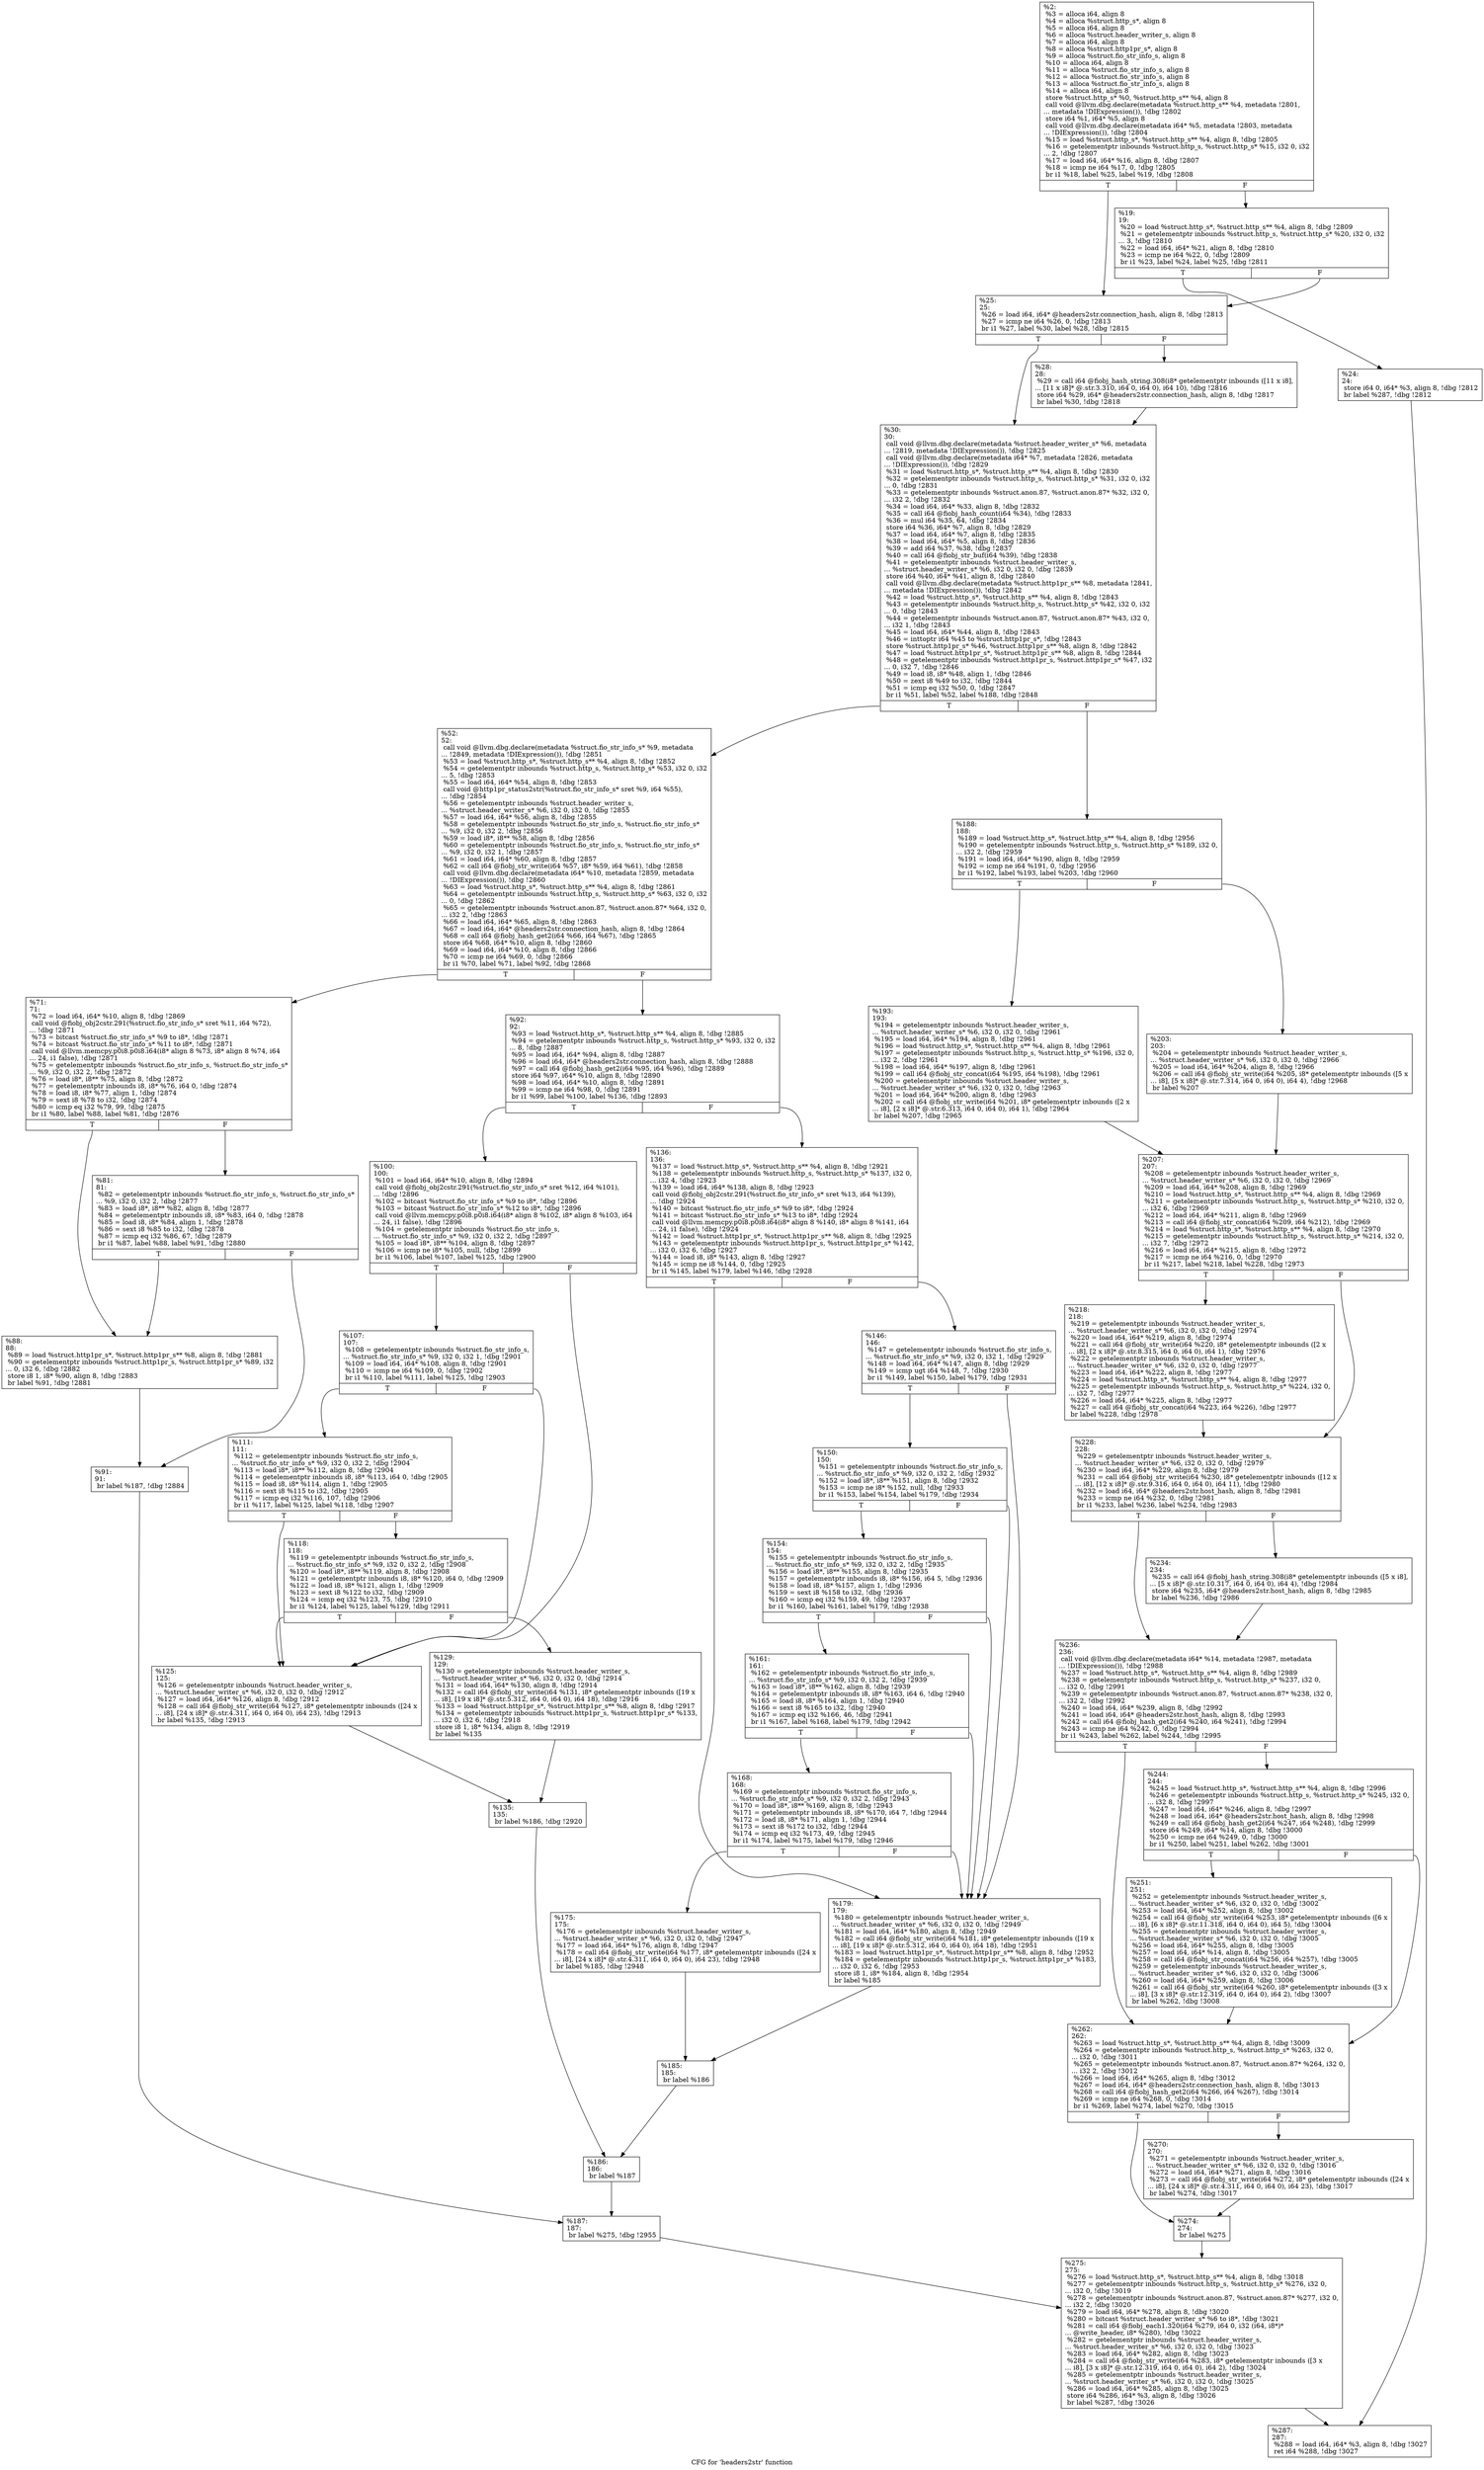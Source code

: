 digraph "CFG for 'headers2str' function" {
	label="CFG for 'headers2str' function";

	Node0x5568521c0550 [shape=record,label="{%2:\l  %3 = alloca i64, align 8\l  %4 = alloca %struct.http_s*, align 8\l  %5 = alloca i64, align 8\l  %6 = alloca %struct.header_writer_s, align 8\l  %7 = alloca i64, align 8\l  %8 = alloca %struct.http1pr_s*, align 8\l  %9 = alloca %struct.fio_str_info_s, align 8\l  %10 = alloca i64, align 8\l  %11 = alloca %struct.fio_str_info_s, align 8\l  %12 = alloca %struct.fio_str_info_s, align 8\l  %13 = alloca %struct.fio_str_info_s, align 8\l  %14 = alloca i64, align 8\l  store %struct.http_s* %0, %struct.http_s** %4, align 8\l  call void @llvm.dbg.declare(metadata %struct.http_s** %4, metadata !2801,\l... metadata !DIExpression()), !dbg !2802\l  store i64 %1, i64* %5, align 8\l  call void @llvm.dbg.declare(metadata i64* %5, metadata !2803, metadata\l... !DIExpression()), !dbg !2804\l  %15 = load %struct.http_s*, %struct.http_s** %4, align 8, !dbg !2805\l  %16 = getelementptr inbounds %struct.http_s, %struct.http_s* %15, i32 0, i32\l... 2, !dbg !2807\l  %17 = load i64, i64* %16, align 8, !dbg !2807\l  %18 = icmp ne i64 %17, 0, !dbg !2805\l  br i1 %18, label %25, label %19, !dbg !2808\l|{<s0>T|<s1>F}}"];
	Node0x5568521c0550:s0 -> Node0x5568521c0f70;
	Node0x5568521c0550:s1 -> Node0x5568521c0ed0;
	Node0x5568521c0ed0 [shape=record,label="{%19:\l19:                                               \l  %20 = load %struct.http_s*, %struct.http_s** %4, align 8, !dbg !2809\l  %21 = getelementptr inbounds %struct.http_s, %struct.http_s* %20, i32 0, i32\l... 3, !dbg !2810\l  %22 = load i64, i64* %21, align 8, !dbg !2810\l  %23 = icmp ne i64 %22, 0, !dbg !2809\l  br i1 %23, label %24, label %25, !dbg !2811\l|{<s0>T|<s1>F}}"];
	Node0x5568521c0ed0:s0 -> Node0x5568521c0f20;
	Node0x5568521c0ed0:s1 -> Node0x5568521c0f70;
	Node0x5568521c0f20 [shape=record,label="{%24:\l24:                                               \l  store i64 0, i64* %3, align 8, !dbg !2812\l  br label %287, !dbg !2812\l}"];
	Node0x5568521c0f20 -> Node0x5568521c1c40;
	Node0x5568521c0f70 [shape=record,label="{%25:\l25:                                               \l  %26 = load i64, i64* @headers2str.connection_hash, align 8, !dbg !2813\l  %27 = icmp ne i64 %26, 0, !dbg !2813\l  br i1 %27, label %30, label %28, !dbg !2815\l|{<s0>T|<s1>F}}"];
	Node0x5568521c0f70:s0 -> Node0x5568521c1010;
	Node0x5568521c0f70:s1 -> Node0x5568521c0fc0;
	Node0x5568521c0fc0 [shape=record,label="{%28:\l28:                                               \l  %29 = call i64 @fiobj_hash_string.308(i8* getelementptr inbounds ([11 x i8],\l... [11 x i8]* @.str.3.310, i64 0, i64 0), i64 10), !dbg !2816\l  store i64 %29, i64* @headers2str.connection_hash, align 8, !dbg !2817\l  br label %30, !dbg !2818\l}"];
	Node0x5568521c0fc0 -> Node0x5568521c1010;
	Node0x5568521c1010 [shape=record,label="{%30:\l30:                                               \l  call void @llvm.dbg.declare(metadata %struct.header_writer_s* %6, metadata\l... !2819, metadata !DIExpression()), !dbg !2825\l  call void @llvm.dbg.declare(metadata i64* %7, metadata !2826, metadata\l... !DIExpression()), !dbg !2829\l  %31 = load %struct.http_s*, %struct.http_s** %4, align 8, !dbg !2830\l  %32 = getelementptr inbounds %struct.http_s, %struct.http_s* %31, i32 0, i32\l... 0, !dbg !2831\l  %33 = getelementptr inbounds %struct.anon.87, %struct.anon.87* %32, i32 0,\l... i32 2, !dbg !2832\l  %34 = load i64, i64* %33, align 8, !dbg !2832\l  %35 = call i64 @fiobj_hash_count(i64 %34), !dbg !2833\l  %36 = mul i64 %35, 64, !dbg !2834\l  store i64 %36, i64* %7, align 8, !dbg !2829\l  %37 = load i64, i64* %7, align 8, !dbg !2835\l  %38 = load i64, i64* %5, align 8, !dbg !2836\l  %39 = add i64 %37, %38, !dbg !2837\l  %40 = call i64 @fiobj_str_buf(i64 %39), !dbg !2838\l  %41 = getelementptr inbounds %struct.header_writer_s,\l... %struct.header_writer_s* %6, i32 0, i32 0, !dbg !2839\l  store i64 %40, i64* %41, align 8, !dbg !2840\l  call void @llvm.dbg.declare(metadata %struct.http1pr_s** %8, metadata !2841,\l... metadata !DIExpression()), !dbg !2842\l  %42 = load %struct.http_s*, %struct.http_s** %4, align 8, !dbg !2843\l  %43 = getelementptr inbounds %struct.http_s, %struct.http_s* %42, i32 0, i32\l... 0, !dbg !2843\l  %44 = getelementptr inbounds %struct.anon.87, %struct.anon.87* %43, i32 0,\l... i32 1, !dbg !2843\l  %45 = load i64, i64* %44, align 8, !dbg !2843\l  %46 = inttoptr i64 %45 to %struct.http1pr_s*, !dbg !2843\l  store %struct.http1pr_s* %46, %struct.http1pr_s** %8, align 8, !dbg !2842\l  %47 = load %struct.http1pr_s*, %struct.http1pr_s** %8, align 8, !dbg !2844\l  %48 = getelementptr inbounds %struct.http1pr_s, %struct.http1pr_s* %47, i32\l... 0, i32 7, !dbg !2846\l  %49 = load i8, i8* %48, align 1, !dbg !2846\l  %50 = zext i8 %49 to i32, !dbg !2844\l  %51 = icmp eq i32 %50, 0, !dbg !2847\l  br i1 %51, label %52, label %188, !dbg !2848\l|{<s0>T|<s1>F}}"];
	Node0x5568521c1010:s0 -> Node0x5568521c1060;
	Node0x5568521c1010:s1 -> Node0x5568521c17e0;
	Node0x5568521c1060 [shape=record,label="{%52:\l52:                                               \l  call void @llvm.dbg.declare(metadata %struct.fio_str_info_s* %9, metadata\l... !2849, metadata !DIExpression()), !dbg !2851\l  %53 = load %struct.http_s*, %struct.http_s** %4, align 8, !dbg !2852\l  %54 = getelementptr inbounds %struct.http_s, %struct.http_s* %53, i32 0, i32\l... 5, !dbg !2853\l  %55 = load i64, i64* %54, align 8, !dbg !2853\l  call void @http1pr_status2str(%struct.fio_str_info_s* sret %9, i64 %55),\l... !dbg !2854\l  %56 = getelementptr inbounds %struct.header_writer_s,\l... %struct.header_writer_s* %6, i32 0, i32 0, !dbg !2855\l  %57 = load i64, i64* %56, align 8, !dbg !2855\l  %58 = getelementptr inbounds %struct.fio_str_info_s, %struct.fio_str_info_s*\l... %9, i32 0, i32 2, !dbg !2856\l  %59 = load i8*, i8** %58, align 8, !dbg !2856\l  %60 = getelementptr inbounds %struct.fio_str_info_s, %struct.fio_str_info_s*\l... %9, i32 0, i32 1, !dbg !2857\l  %61 = load i64, i64* %60, align 8, !dbg !2857\l  %62 = call i64 @fiobj_str_write(i64 %57, i8* %59, i64 %61), !dbg !2858\l  call void @llvm.dbg.declare(metadata i64* %10, metadata !2859, metadata\l... !DIExpression()), !dbg !2860\l  %63 = load %struct.http_s*, %struct.http_s** %4, align 8, !dbg !2861\l  %64 = getelementptr inbounds %struct.http_s, %struct.http_s* %63, i32 0, i32\l... 0, !dbg !2862\l  %65 = getelementptr inbounds %struct.anon.87, %struct.anon.87* %64, i32 0,\l... i32 2, !dbg !2863\l  %66 = load i64, i64* %65, align 8, !dbg !2863\l  %67 = load i64, i64* @headers2str.connection_hash, align 8, !dbg !2864\l  %68 = call i64 @fiobj_hash_get2(i64 %66, i64 %67), !dbg !2865\l  store i64 %68, i64* %10, align 8, !dbg !2860\l  %69 = load i64, i64* %10, align 8, !dbg !2866\l  %70 = icmp ne i64 %69, 0, !dbg !2866\l  br i1 %70, label %71, label %92, !dbg !2868\l|{<s0>T|<s1>F}}"];
	Node0x5568521c1060:s0 -> Node0x5568521c10b0;
	Node0x5568521c1060:s1 -> Node0x5568521c11f0;
	Node0x5568521c10b0 [shape=record,label="{%71:\l71:                                               \l  %72 = load i64, i64* %10, align 8, !dbg !2869\l  call void @fiobj_obj2cstr.291(%struct.fio_str_info_s* sret %11, i64 %72),\l... !dbg !2871\l  %73 = bitcast %struct.fio_str_info_s* %9 to i8*, !dbg !2871\l  %74 = bitcast %struct.fio_str_info_s* %11 to i8*, !dbg !2871\l  call void @llvm.memcpy.p0i8.p0i8.i64(i8* align 8 %73, i8* align 8 %74, i64\l... 24, i1 false), !dbg !2871\l  %75 = getelementptr inbounds %struct.fio_str_info_s, %struct.fio_str_info_s*\l... %9, i32 0, i32 2, !dbg !2872\l  %76 = load i8*, i8** %75, align 8, !dbg !2872\l  %77 = getelementptr inbounds i8, i8* %76, i64 0, !dbg !2874\l  %78 = load i8, i8* %77, align 1, !dbg !2874\l  %79 = sext i8 %78 to i32, !dbg !2874\l  %80 = icmp eq i32 %79, 99, !dbg !2875\l  br i1 %80, label %88, label %81, !dbg !2876\l|{<s0>T|<s1>F}}"];
	Node0x5568521c10b0:s0 -> Node0x5568521c1150;
	Node0x5568521c10b0:s1 -> Node0x5568521c1100;
	Node0x5568521c1100 [shape=record,label="{%81:\l81:                                               \l  %82 = getelementptr inbounds %struct.fio_str_info_s, %struct.fio_str_info_s*\l... %9, i32 0, i32 2, !dbg !2877\l  %83 = load i8*, i8** %82, align 8, !dbg !2877\l  %84 = getelementptr inbounds i8, i8* %83, i64 0, !dbg !2878\l  %85 = load i8, i8* %84, align 1, !dbg !2878\l  %86 = sext i8 %85 to i32, !dbg !2878\l  %87 = icmp eq i32 %86, 67, !dbg !2879\l  br i1 %87, label %88, label %91, !dbg !2880\l|{<s0>T|<s1>F}}"];
	Node0x5568521c1100:s0 -> Node0x5568521c1150;
	Node0x5568521c1100:s1 -> Node0x5568521c11a0;
	Node0x5568521c1150 [shape=record,label="{%88:\l88:                                               \l  %89 = load %struct.http1pr_s*, %struct.http1pr_s** %8, align 8, !dbg !2881\l  %90 = getelementptr inbounds %struct.http1pr_s, %struct.http1pr_s* %89, i32\l... 0, i32 6, !dbg !2882\l  store i8 1, i8* %90, align 8, !dbg !2883\l  br label %91, !dbg !2881\l}"];
	Node0x5568521c1150 -> Node0x5568521c11a0;
	Node0x5568521c11a0 [shape=record,label="{%91:\l91:                                               \l  br label %187, !dbg !2884\l}"];
	Node0x5568521c11a0 -> Node0x5568521c1790;
	Node0x5568521c11f0 [shape=record,label="{%92:\l92:                                               \l  %93 = load %struct.http_s*, %struct.http_s** %4, align 8, !dbg !2885\l  %94 = getelementptr inbounds %struct.http_s, %struct.http_s* %93, i32 0, i32\l... 8, !dbg !2887\l  %95 = load i64, i64* %94, align 8, !dbg !2887\l  %96 = load i64, i64* @headers2str.connection_hash, align 8, !dbg !2888\l  %97 = call i64 @fiobj_hash_get2(i64 %95, i64 %96), !dbg !2889\l  store i64 %97, i64* %10, align 8, !dbg !2890\l  %98 = load i64, i64* %10, align 8, !dbg !2891\l  %99 = icmp ne i64 %98, 0, !dbg !2891\l  br i1 %99, label %100, label %136, !dbg !2893\l|{<s0>T|<s1>F}}"];
	Node0x5568521c11f0:s0 -> Node0x5568521c1240;
	Node0x5568521c11f0:s1 -> Node0x5568521c1470;
	Node0x5568521c1240 [shape=record,label="{%100:\l100:                                              \l  %101 = load i64, i64* %10, align 8, !dbg !2894\l  call void @fiobj_obj2cstr.291(%struct.fio_str_info_s* sret %12, i64 %101),\l... !dbg !2896\l  %102 = bitcast %struct.fio_str_info_s* %9 to i8*, !dbg !2896\l  %103 = bitcast %struct.fio_str_info_s* %12 to i8*, !dbg !2896\l  call void @llvm.memcpy.p0i8.p0i8.i64(i8* align 8 %102, i8* align 8 %103, i64\l... 24, i1 false), !dbg !2896\l  %104 = getelementptr inbounds %struct.fio_str_info_s,\l... %struct.fio_str_info_s* %9, i32 0, i32 2, !dbg !2897\l  %105 = load i8*, i8** %104, align 8, !dbg !2897\l  %106 = icmp ne i8* %105, null, !dbg !2899\l  br i1 %106, label %107, label %125, !dbg !2900\l|{<s0>T|<s1>F}}"];
	Node0x5568521c1240:s0 -> Node0x5568521c1290;
	Node0x5568521c1240:s1 -> Node0x5568521c1380;
	Node0x5568521c1290 [shape=record,label="{%107:\l107:                                              \l  %108 = getelementptr inbounds %struct.fio_str_info_s,\l... %struct.fio_str_info_s* %9, i32 0, i32 1, !dbg !2901\l  %109 = load i64, i64* %108, align 8, !dbg !2901\l  %110 = icmp ne i64 %109, 0, !dbg !2902\l  br i1 %110, label %111, label %125, !dbg !2903\l|{<s0>T|<s1>F}}"];
	Node0x5568521c1290:s0 -> Node0x5568521c12e0;
	Node0x5568521c1290:s1 -> Node0x5568521c1380;
	Node0x5568521c12e0 [shape=record,label="{%111:\l111:                                              \l  %112 = getelementptr inbounds %struct.fio_str_info_s,\l... %struct.fio_str_info_s* %9, i32 0, i32 2, !dbg !2904\l  %113 = load i8*, i8** %112, align 8, !dbg !2904\l  %114 = getelementptr inbounds i8, i8* %113, i64 0, !dbg !2905\l  %115 = load i8, i8* %114, align 1, !dbg !2905\l  %116 = sext i8 %115 to i32, !dbg !2905\l  %117 = icmp eq i32 %116, 107, !dbg !2906\l  br i1 %117, label %125, label %118, !dbg !2907\l|{<s0>T|<s1>F}}"];
	Node0x5568521c12e0:s0 -> Node0x5568521c1380;
	Node0x5568521c12e0:s1 -> Node0x5568521c1330;
	Node0x5568521c1330 [shape=record,label="{%118:\l118:                                              \l  %119 = getelementptr inbounds %struct.fio_str_info_s,\l... %struct.fio_str_info_s* %9, i32 0, i32 2, !dbg !2908\l  %120 = load i8*, i8** %119, align 8, !dbg !2908\l  %121 = getelementptr inbounds i8, i8* %120, i64 0, !dbg !2909\l  %122 = load i8, i8* %121, align 1, !dbg !2909\l  %123 = sext i8 %122 to i32, !dbg !2909\l  %124 = icmp eq i32 %123, 75, !dbg !2910\l  br i1 %124, label %125, label %129, !dbg !2911\l|{<s0>T|<s1>F}}"];
	Node0x5568521c1330:s0 -> Node0x5568521c1380;
	Node0x5568521c1330:s1 -> Node0x5568521c13d0;
	Node0x5568521c1380 [shape=record,label="{%125:\l125:                                              \l  %126 = getelementptr inbounds %struct.header_writer_s,\l... %struct.header_writer_s* %6, i32 0, i32 0, !dbg !2912\l  %127 = load i64, i64* %126, align 8, !dbg !2912\l  %128 = call i64 @fiobj_str_write(i64 %127, i8* getelementptr inbounds ([24 x\l... i8], [24 x i8]* @.str.4.311, i64 0, i64 0), i64 23), !dbg !2913\l  br label %135, !dbg !2913\l}"];
	Node0x5568521c1380 -> Node0x5568521c1420;
	Node0x5568521c13d0 [shape=record,label="{%129:\l129:                                              \l  %130 = getelementptr inbounds %struct.header_writer_s,\l... %struct.header_writer_s* %6, i32 0, i32 0, !dbg !2914\l  %131 = load i64, i64* %130, align 8, !dbg !2914\l  %132 = call i64 @fiobj_str_write(i64 %131, i8* getelementptr inbounds ([19 x\l... i8], [19 x i8]* @.str.5.312, i64 0, i64 0), i64 18), !dbg !2916\l  %133 = load %struct.http1pr_s*, %struct.http1pr_s** %8, align 8, !dbg !2917\l  %134 = getelementptr inbounds %struct.http1pr_s, %struct.http1pr_s* %133,\l... i32 0, i32 6, !dbg !2918\l  store i8 1, i8* %134, align 8, !dbg !2919\l  br label %135\l}"];
	Node0x5568521c13d0 -> Node0x5568521c1420;
	Node0x5568521c1420 [shape=record,label="{%135:\l135:                                              \l  br label %186, !dbg !2920\l}"];
	Node0x5568521c1420 -> Node0x5568521c1740;
	Node0x5568521c1470 [shape=record,label="{%136:\l136:                                              \l  %137 = load %struct.http_s*, %struct.http_s** %4, align 8, !dbg !2921\l  %138 = getelementptr inbounds %struct.http_s, %struct.http_s* %137, i32 0,\l... i32 4, !dbg !2923\l  %139 = load i64, i64* %138, align 8, !dbg !2923\l  call void @fiobj_obj2cstr.291(%struct.fio_str_info_s* sret %13, i64 %139),\l... !dbg !2924\l  %140 = bitcast %struct.fio_str_info_s* %9 to i8*, !dbg !2924\l  %141 = bitcast %struct.fio_str_info_s* %13 to i8*, !dbg !2924\l  call void @llvm.memcpy.p0i8.p0i8.i64(i8* align 8 %140, i8* align 8 %141, i64\l... 24, i1 false), !dbg !2924\l  %142 = load %struct.http1pr_s*, %struct.http1pr_s** %8, align 8, !dbg !2925\l  %143 = getelementptr inbounds %struct.http1pr_s, %struct.http1pr_s* %142,\l... i32 0, i32 6, !dbg !2927\l  %144 = load i8, i8* %143, align 8, !dbg !2927\l  %145 = icmp ne i8 %144, 0, !dbg !2925\l  br i1 %145, label %179, label %146, !dbg !2928\l|{<s0>T|<s1>F}}"];
	Node0x5568521c1470:s0 -> Node0x5568521c16a0;
	Node0x5568521c1470:s1 -> Node0x5568521c14c0;
	Node0x5568521c14c0 [shape=record,label="{%146:\l146:                                              \l  %147 = getelementptr inbounds %struct.fio_str_info_s,\l... %struct.fio_str_info_s* %9, i32 0, i32 1, !dbg !2929\l  %148 = load i64, i64* %147, align 8, !dbg !2929\l  %149 = icmp ugt i64 %148, 7, !dbg !2930\l  br i1 %149, label %150, label %179, !dbg !2931\l|{<s0>T|<s1>F}}"];
	Node0x5568521c14c0:s0 -> Node0x5568521c1510;
	Node0x5568521c14c0:s1 -> Node0x5568521c16a0;
	Node0x5568521c1510 [shape=record,label="{%150:\l150:                                              \l  %151 = getelementptr inbounds %struct.fio_str_info_s,\l... %struct.fio_str_info_s* %9, i32 0, i32 2, !dbg !2932\l  %152 = load i8*, i8** %151, align 8, !dbg !2932\l  %153 = icmp ne i8* %152, null, !dbg !2933\l  br i1 %153, label %154, label %179, !dbg !2934\l|{<s0>T|<s1>F}}"];
	Node0x5568521c1510:s0 -> Node0x5568521c1560;
	Node0x5568521c1510:s1 -> Node0x5568521c16a0;
	Node0x5568521c1560 [shape=record,label="{%154:\l154:                                              \l  %155 = getelementptr inbounds %struct.fio_str_info_s,\l... %struct.fio_str_info_s* %9, i32 0, i32 2, !dbg !2935\l  %156 = load i8*, i8** %155, align 8, !dbg !2935\l  %157 = getelementptr inbounds i8, i8* %156, i64 5, !dbg !2936\l  %158 = load i8, i8* %157, align 1, !dbg !2936\l  %159 = sext i8 %158 to i32, !dbg !2936\l  %160 = icmp eq i32 %159, 49, !dbg !2937\l  br i1 %160, label %161, label %179, !dbg !2938\l|{<s0>T|<s1>F}}"];
	Node0x5568521c1560:s0 -> Node0x5568521c15b0;
	Node0x5568521c1560:s1 -> Node0x5568521c16a0;
	Node0x5568521c15b0 [shape=record,label="{%161:\l161:                                              \l  %162 = getelementptr inbounds %struct.fio_str_info_s,\l... %struct.fio_str_info_s* %9, i32 0, i32 2, !dbg !2939\l  %163 = load i8*, i8** %162, align 8, !dbg !2939\l  %164 = getelementptr inbounds i8, i8* %163, i64 6, !dbg !2940\l  %165 = load i8, i8* %164, align 1, !dbg !2940\l  %166 = sext i8 %165 to i32, !dbg !2940\l  %167 = icmp eq i32 %166, 46, !dbg !2941\l  br i1 %167, label %168, label %179, !dbg !2942\l|{<s0>T|<s1>F}}"];
	Node0x5568521c15b0:s0 -> Node0x5568521c1600;
	Node0x5568521c15b0:s1 -> Node0x5568521c16a0;
	Node0x5568521c1600 [shape=record,label="{%168:\l168:                                              \l  %169 = getelementptr inbounds %struct.fio_str_info_s,\l... %struct.fio_str_info_s* %9, i32 0, i32 2, !dbg !2943\l  %170 = load i8*, i8** %169, align 8, !dbg !2943\l  %171 = getelementptr inbounds i8, i8* %170, i64 7, !dbg !2944\l  %172 = load i8, i8* %171, align 1, !dbg !2944\l  %173 = sext i8 %172 to i32, !dbg !2944\l  %174 = icmp eq i32 %173, 49, !dbg !2945\l  br i1 %174, label %175, label %179, !dbg !2946\l|{<s0>T|<s1>F}}"];
	Node0x5568521c1600:s0 -> Node0x5568521c1650;
	Node0x5568521c1600:s1 -> Node0x5568521c16a0;
	Node0x5568521c1650 [shape=record,label="{%175:\l175:                                              \l  %176 = getelementptr inbounds %struct.header_writer_s,\l... %struct.header_writer_s* %6, i32 0, i32 0, !dbg !2947\l  %177 = load i64, i64* %176, align 8, !dbg !2947\l  %178 = call i64 @fiobj_str_write(i64 %177, i8* getelementptr inbounds ([24 x\l... i8], [24 x i8]* @.str.4.311, i64 0, i64 0), i64 23), !dbg !2948\l  br label %185, !dbg !2948\l}"];
	Node0x5568521c1650 -> Node0x5568521c16f0;
	Node0x5568521c16a0 [shape=record,label="{%179:\l179:                                              \l  %180 = getelementptr inbounds %struct.header_writer_s,\l... %struct.header_writer_s* %6, i32 0, i32 0, !dbg !2949\l  %181 = load i64, i64* %180, align 8, !dbg !2949\l  %182 = call i64 @fiobj_str_write(i64 %181, i8* getelementptr inbounds ([19 x\l... i8], [19 x i8]* @.str.5.312, i64 0, i64 0), i64 18), !dbg !2951\l  %183 = load %struct.http1pr_s*, %struct.http1pr_s** %8, align 8, !dbg !2952\l  %184 = getelementptr inbounds %struct.http1pr_s, %struct.http1pr_s* %183,\l... i32 0, i32 6, !dbg !2953\l  store i8 1, i8* %184, align 8, !dbg !2954\l  br label %185\l}"];
	Node0x5568521c16a0 -> Node0x5568521c16f0;
	Node0x5568521c16f0 [shape=record,label="{%185:\l185:                                              \l  br label %186\l}"];
	Node0x5568521c16f0 -> Node0x5568521c1740;
	Node0x5568521c1740 [shape=record,label="{%186:\l186:                                              \l  br label %187\l}"];
	Node0x5568521c1740 -> Node0x5568521c1790;
	Node0x5568521c1790 [shape=record,label="{%187:\l187:                                              \l  br label %275, !dbg !2955\l}"];
	Node0x5568521c1790 -> Node0x5568521c1bf0;
	Node0x5568521c17e0 [shape=record,label="{%188:\l188:                                              \l  %189 = load %struct.http_s*, %struct.http_s** %4, align 8, !dbg !2956\l  %190 = getelementptr inbounds %struct.http_s, %struct.http_s* %189, i32 0,\l... i32 2, !dbg !2959\l  %191 = load i64, i64* %190, align 8, !dbg !2959\l  %192 = icmp ne i64 %191, 0, !dbg !2956\l  br i1 %192, label %193, label %203, !dbg !2960\l|{<s0>T|<s1>F}}"];
	Node0x5568521c17e0:s0 -> Node0x5568521c1830;
	Node0x5568521c17e0:s1 -> Node0x5568521c1880;
	Node0x5568521c1830 [shape=record,label="{%193:\l193:                                              \l  %194 = getelementptr inbounds %struct.header_writer_s,\l... %struct.header_writer_s* %6, i32 0, i32 0, !dbg !2961\l  %195 = load i64, i64* %194, align 8, !dbg !2961\l  %196 = load %struct.http_s*, %struct.http_s** %4, align 8, !dbg !2961\l  %197 = getelementptr inbounds %struct.http_s, %struct.http_s* %196, i32 0,\l... i32 2, !dbg !2961\l  %198 = load i64, i64* %197, align 8, !dbg !2961\l  %199 = call i64 @fiobj_str_concat(i64 %195, i64 %198), !dbg !2961\l  %200 = getelementptr inbounds %struct.header_writer_s,\l... %struct.header_writer_s* %6, i32 0, i32 0, !dbg !2963\l  %201 = load i64, i64* %200, align 8, !dbg !2963\l  %202 = call i64 @fiobj_str_write(i64 %201, i8* getelementptr inbounds ([2 x\l... i8], [2 x i8]* @.str.6.313, i64 0, i64 0), i64 1), !dbg !2964\l  br label %207, !dbg !2965\l}"];
	Node0x5568521c1830 -> Node0x5568521c18d0;
	Node0x5568521c1880 [shape=record,label="{%203:\l203:                                              \l  %204 = getelementptr inbounds %struct.header_writer_s,\l... %struct.header_writer_s* %6, i32 0, i32 0, !dbg !2966\l  %205 = load i64, i64* %204, align 8, !dbg !2966\l  %206 = call i64 @fiobj_str_write(i64 %205, i8* getelementptr inbounds ([5 x\l... i8], [5 x i8]* @.str.7.314, i64 0, i64 0), i64 4), !dbg !2968\l  br label %207\l}"];
	Node0x5568521c1880 -> Node0x5568521c18d0;
	Node0x5568521c18d0 [shape=record,label="{%207:\l207:                                              \l  %208 = getelementptr inbounds %struct.header_writer_s,\l... %struct.header_writer_s* %6, i32 0, i32 0, !dbg !2969\l  %209 = load i64, i64* %208, align 8, !dbg !2969\l  %210 = load %struct.http_s*, %struct.http_s** %4, align 8, !dbg !2969\l  %211 = getelementptr inbounds %struct.http_s, %struct.http_s* %210, i32 0,\l... i32 6, !dbg !2969\l  %212 = load i64, i64* %211, align 8, !dbg !2969\l  %213 = call i64 @fiobj_str_concat(i64 %209, i64 %212), !dbg !2969\l  %214 = load %struct.http_s*, %struct.http_s** %4, align 8, !dbg !2970\l  %215 = getelementptr inbounds %struct.http_s, %struct.http_s* %214, i32 0,\l... i32 7, !dbg !2972\l  %216 = load i64, i64* %215, align 8, !dbg !2972\l  %217 = icmp ne i64 %216, 0, !dbg !2970\l  br i1 %217, label %218, label %228, !dbg !2973\l|{<s0>T|<s1>F}}"];
	Node0x5568521c18d0:s0 -> Node0x5568521c1920;
	Node0x5568521c18d0:s1 -> Node0x5568521c1970;
	Node0x5568521c1920 [shape=record,label="{%218:\l218:                                              \l  %219 = getelementptr inbounds %struct.header_writer_s,\l... %struct.header_writer_s* %6, i32 0, i32 0, !dbg !2974\l  %220 = load i64, i64* %219, align 8, !dbg !2974\l  %221 = call i64 @fiobj_str_write(i64 %220, i8* getelementptr inbounds ([2 x\l... i8], [2 x i8]* @.str.8.315, i64 0, i64 0), i64 1), !dbg !2976\l  %222 = getelementptr inbounds %struct.header_writer_s,\l... %struct.header_writer_s* %6, i32 0, i32 0, !dbg !2977\l  %223 = load i64, i64* %222, align 8, !dbg !2977\l  %224 = load %struct.http_s*, %struct.http_s** %4, align 8, !dbg !2977\l  %225 = getelementptr inbounds %struct.http_s, %struct.http_s* %224, i32 0,\l... i32 7, !dbg !2977\l  %226 = load i64, i64* %225, align 8, !dbg !2977\l  %227 = call i64 @fiobj_str_concat(i64 %223, i64 %226), !dbg !2977\l  br label %228, !dbg !2978\l}"];
	Node0x5568521c1920 -> Node0x5568521c1970;
	Node0x5568521c1970 [shape=record,label="{%228:\l228:                                              \l  %229 = getelementptr inbounds %struct.header_writer_s,\l... %struct.header_writer_s* %6, i32 0, i32 0, !dbg !2979\l  %230 = load i64, i64* %229, align 8, !dbg !2979\l  %231 = call i64 @fiobj_str_write(i64 %230, i8* getelementptr inbounds ([12 x\l... i8], [12 x i8]* @.str.9.316, i64 0, i64 0), i64 11), !dbg !2980\l  %232 = load i64, i64* @headers2str.host_hash, align 8, !dbg !2981\l  %233 = icmp ne i64 %232, 0, !dbg !2981\l  br i1 %233, label %236, label %234, !dbg !2983\l|{<s0>T|<s1>F}}"];
	Node0x5568521c1970:s0 -> Node0x5568521c1a10;
	Node0x5568521c1970:s1 -> Node0x5568521c19c0;
	Node0x5568521c19c0 [shape=record,label="{%234:\l234:                                              \l  %235 = call i64 @fiobj_hash_string.308(i8* getelementptr inbounds ([5 x i8],\l... [5 x i8]* @.str.10.317, i64 0, i64 0), i64 4), !dbg !2984\l  store i64 %235, i64* @headers2str.host_hash, align 8, !dbg !2985\l  br label %236, !dbg !2986\l}"];
	Node0x5568521c19c0 -> Node0x5568521c1a10;
	Node0x5568521c1a10 [shape=record,label="{%236:\l236:                                              \l  call void @llvm.dbg.declare(metadata i64* %14, metadata !2987, metadata\l... !DIExpression()), !dbg !2988\l  %237 = load %struct.http_s*, %struct.http_s** %4, align 8, !dbg !2989\l  %238 = getelementptr inbounds %struct.http_s, %struct.http_s* %237, i32 0,\l... i32 0, !dbg !2991\l  %239 = getelementptr inbounds %struct.anon.87, %struct.anon.87* %238, i32 0,\l... i32 2, !dbg !2992\l  %240 = load i64, i64* %239, align 8, !dbg !2992\l  %241 = load i64, i64* @headers2str.host_hash, align 8, !dbg !2993\l  %242 = call i64 @fiobj_hash_get2(i64 %240, i64 %241), !dbg !2994\l  %243 = icmp ne i64 %242, 0, !dbg !2994\l  br i1 %243, label %262, label %244, !dbg !2995\l|{<s0>T|<s1>F}}"];
	Node0x5568521c1a10:s0 -> Node0x5568521c1b00;
	Node0x5568521c1a10:s1 -> Node0x5568521c1a60;
	Node0x5568521c1a60 [shape=record,label="{%244:\l244:                                              \l  %245 = load %struct.http_s*, %struct.http_s** %4, align 8, !dbg !2996\l  %246 = getelementptr inbounds %struct.http_s, %struct.http_s* %245, i32 0,\l... i32 8, !dbg !2997\l  %247 = load i64, i64* %246, align 8, !dbg !2997\l  %248 = load i64, i64* @headers2str.host_hash, align 8, !dbg !2998\l  %249 = call i64 @fiobj_hash_get2(i64 %247, i64 %248), !dbg !2999\l  store i64 %249, i64* %14, align 8, !dbg !3000\l  %250 = icmp ne i64 %249, 0, !dbg !3000\l  br i1 %250, label %251, label %262, !dbg !3001\l|{<s0>T|<s1>F}}"];
	Node0x5568521c1a60:s0 -> Node0x5568521c1ab0;
	Node0x5568521c1a60:s1 -> Node0x5568521c1b00;
	Node0x5568521c1ab0 [shape=record,label="{%251:\l251:                                              \l  %252 = getelementptr inbounds %struct.header_writer_s,\l... %struct.header_writer_s* %6, i32 0, i32 0, !dbg !3002\l  %253 = load i64, i64* %252, align 8, !dbg !3002\l  %254 = call i64 @fiobj_str_write(i64 %253, i8* getelementptr inbounds ([6 x\l... i8], [6 x i8]* @.str.11.318, i64 0, i64 0), i64 5), !dbg !3004\l  %255 = getelementptr inbounds %struct.header_writer_s,\l... %struct.header_writer_s* %6, i32 0, i32 0, !dbg !3005\l  %256 = load i64, i64* %255, align 8, !dbg !3005\l  %257 = load i64, i64* %14, align 8, !dbg !3005\l  %258 = call i64 @fiobj_str_concat(i64 %256, i64 %257), !dbg !3005\l  %259 = getelementptr inbounds %struct.header_writer_s,\l... %struct.header_writer_s* %6, i32 0, i32 0, !dbg !3006\l  %260 = load i64, i64* %259, align 8, !dbg !3006\l  %261 = call i64 @fiobj_str_write(i64 %260, i8* getelementptr inbounds ([3 x\l... i8], [3 x i8]* @.str.12.319, i64 0, i64 0), i64 2), !dbg !3007\l  br label %262, !dbg !3008\l}"];
	Node0x5568521c1ab0 -> Node0x5568521c1b00;
	Node0x5568521c1b00 [shape=record,label="{%262:\l262:                                              \l  %263 = load %struct.http_s*, %struct.http_s** %4, align 8, !dbg !3009\l  %264 = getelementptr inbounds %struct.http_s, %struct.http_s* %263, i32 0,\l... i32 0, !dbg !3011\l  %265 = getelementptr inbounds %struct.anon.87, %struct.anon.87* %264, i32 0,\l... i32 2, !dbg !3012\l  %266 = load i64, i64* %265, align 8, !dbg !3012\l  %267 = load i64, i64* @headers2str.connection_hash, align 8, !dbg !3013\l  %268 = call i64 @fiobj_hash_get2(i64 %266, i64 %267), !dbg !3014\l  %269 = icmp ne i64 %268, 0, !dbg !3014\l  br i1 %269, label %274, label %270, !dbg !3015\l|{<s0>T|<s1>F}}"];
	Node0x5568521c1b00:s0 -> Node0x5568521c1ba0;
	Node0x5568521c1b00:s1 -> Node0x5568521c1b50;
	Node0x5568521c1b50 [shape=record,label="{%270:\l270:                                              \l  %271 = getelementptr inbounds %struct.header_writer_s,\l... %struct.header_writer_s* %6, i32 0, i32 0, !dbg !3016\l  %272 = load i64, i64* %271, align 8, !dbg !3016\l  %273 = call i64 @fiobj_str_write(i64 %272, i8* getelementptr inbounds ([24 x\l... i8], [24 x i8]* @.str.4.311, i64 0, i64 0), i64 23), !dbg !3017\l  br label %274, !dbg !3017\l}"];
	Node0x5568521c1b50 -> Node0x5568521c1ba0;
	Node0x5568521c1ba0 [shape=record,label="{%274:\l274:                                              \l  br label %275\l}"];
	Node0x5568521c1ba0 -> Node0x5568521c1bf0;
	Node0x5568521c1bf0 [shape=record,label="{%275:\l275:                                              \l  %276 = load %struct.http_s*, %struct.http_s** %4, align 8, !dbg !3018\l  %277 = getelementptr inbounds %struct.http_s, %struct.http_s* %276, i32 0,\l... i32 0, !dbg !3019\l  %278 = getelementptr inbounds %struct.anon.87, %struct.anon.87* %277, i32 0,\l... i32 2, !dbg !3020\l  %279 = load i64, i64* %278, align 8, !dbg !3020\l  %280 = bitcast %struct.header_writer_s* %6 to i8*, !dbg !3021\l  %281 = call i64 @fiobj_each1.320(i64 %279, i64 0, i32 (i64, i8*)*\l... @write_header, i8* %280), !dbg !3022\l  %282 = getelementptr inbounds %struct.header_writer_s,\l... %struct.header_writer_s* %6, i32 0, i32 0, !dbg !3023\l  %283 = load i64, i64* %282, align 8, !dbg !3023\l  %284 = call i64 @fiobj_str_write(i64 %283, i8* getelementptr inbounds ([3 x\l... i8], [3 x i8]* @.str.12.319, i64 0, i64 0), i64 2), !dbg !3024\l  %285 = getelementptr inbounds %struct.header_writer_s,\l... %struct.header_writer_s* %6, i32 0, i32 0, !dbg !3025\l  %286 = load i64, i64* %285, align 8, !dbg !3025\l  store i64 %286, i64* %3, align 8, !dbg !3026\l  br label %287, !dbg !3026\l}"];
	Node0x5568521c1bf0 -> Node0x5568521c1c40;
	Node0x5568521c1c40 [shape=record,label="{%287:\l287:                                              \l  %288 = load i64, i64* %3, align 8, !dbg !3027\l  ret i64 %288, !dbg !3027\l}"];
}
